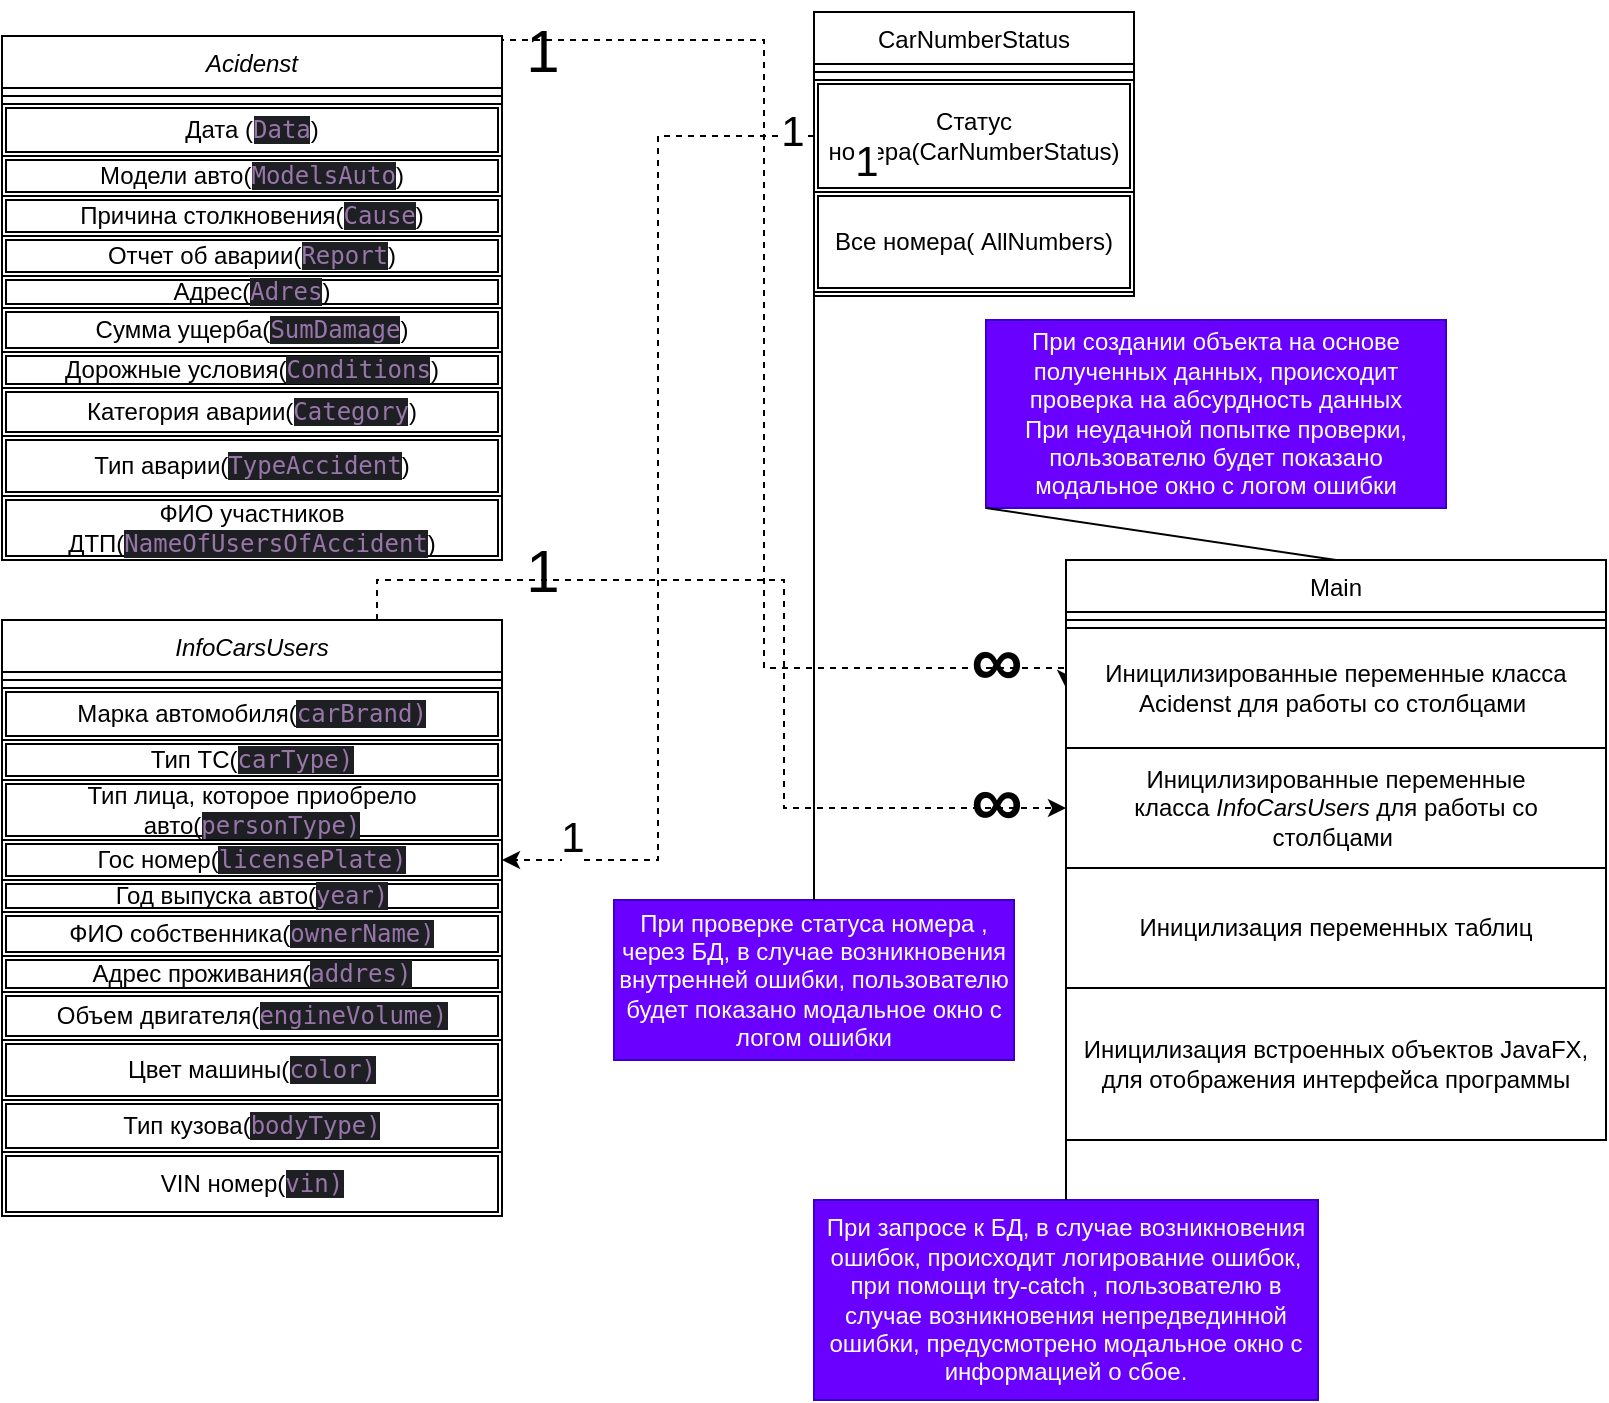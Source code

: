 <mxfile version="26.0.3">
  <diagram id="C5RBs43oDa-KdzZeNtuy" name="Page-1">
    <mxGraphModel dx="1392" dy="838" grid="1" gridSize="10" guides="1" tooltips="1" connect="1" arrows="1" fold="1" page="1" pageScale="1" pageWidth="827" pageHeight="1169" math="0" shadow="0">
      <root>
        <mxCell id="WIyWlLk6GJQsqaUBKTNV-0" />
        <mxCell id="WIyWlLk6GJQsqaUBKTNV-1" parent="WIyWlLk6GJQsqaUBKTNV-0" />
        <mxCell id="P7GsHejqBhay98m_hkJZ-60" style="edgeStyle=orthogonalEdgeStyle;rounded=0;orthogonalLoop=1;jettySize=auto;html=1;exitX=1;exitY=0;exitDx=0;exitDy=0;entryX=0;entryY=0.5;entryDx=0;entryDy=0;dashed=1;" edge="1" parent="WIyWlLk6GJQsqaUBKTNV-1" source="zkfFHV4jXpPFQw0GAbJ--0" target="P7GsHejqBhay98m_hkJZ-30">
          <mxGeometry relative="1" as="geometry">
            <Array as="points">
              <mxPoint x="258" y="20" />
              <mxPoint x="389" y="20" />
              <mxPoint x="389" y="334" />
            </Array>
          </mxGeometry>
        </mxCell>
        <mxCell id="zkfFHV4jXpPFQw0GAbJ--0" value="Acidenst" style="swimlane;fontStyle=2;align=center;verticalAlign=top;childLayout=stackLayout;horizontal=1;startSize=26;horizontalStack=0;resizeParent=1;resizeLast=0;collapsible=1;marginBottom=0;rounded=0;shadow=0;strokeWidth=1;" parent="WIyWlLk6GJQsqaUBKTNV-1" vertex="1">
          <mxGeometry x="8" y="18" width="250" height="262" as="geometry">
            <mxRectangle x="230" y="140" width="160" height="26" as="alternateBounds" />
          </mxGeometry>
        </mxCell>
        <mxCell id="zkfFHV4jXpPFQw0GAbJ--4" value="" style="line;html=1;strokeWidth=1;align=left;verticalAlign=middle;spacingTop=-1;spacingLeft=3;spacingRight=3;rotatable=0;labelPosition=right;points=[];portConstraint=eastwest;" parent="zkfFHV4jXpPFQw0GAbJ--0" vertex="1">
          <mxGeometry y="26" width="250" height="8" as="geometry" />
        </mxCell>
        <mxCell id="P7GsHejqBhay98m_hkJZ-2" value="Дата (&lt;span style=&quot;color: rgb(152, 118, 170); font-family: &amp;quot;JetBrains Mono&amp;quot;, monospace; background-color: rgb(30, 31, 34);&quot;&gt;Data&lt;/span&gt;&lt;span style=&quot;background-color: transparent; color: light-dark(rgb(0, 0, 0), rgb(255, 255, 255));&quot;&gt;)&lt;/span&gt;" style="shape=ext;double=1;rounded=0;whiteSpace=wrap;html=1;" vertex="1" parent="zkfFHV4jXpPFQw0GAbJ--0">
          <mxGeometry y="34" width="250" height="26" as="geometry" />
        </mxCell>
        <mxCell id="P7GsHejqBhay98m_hkJZ-3" value="Модели авто(&lt;span style=&quot;color: rgb(152, 118, 170); font-family: &amp;quot;JetBrains Mono&amp;quot;, monospace; background-color: rgb(30, 31, 34);&quot;&gt;ModelsAuto&lt;/span&gt;&lt;span style=&quot;background-color: transparent; color: light-dark(rgb(0, 0, 0), rgb(255, 255, 255));&quot;&gt;)&lt;/span&gt;" style="shape=ext;double=1;rounded=0;whiteSpace=wrap;html=1;" vertex="1" parent="zkfFHV4jXpPFQw0GAbJ--0">
          <mxGeometry y="60" width="250" height="20" as="geometry" />
        </mxCell>
        <mxCell id="P7GsHejqBhay98m_hkJZ-4" value="Причина столкновения(&lt;span style=&quot;color: rgb(152, 118, 170); font-family: &amp;quot;JetBrains Mono&amp;quot;, monospace; background-color: rgb(30, 31, 34);&quot;&gt;Cause&lt;/span&gt;&lt;span style=&quot;background-color: transparent; color: light-dark(rgb(0, 0, 0), rgb(255, 255, 255));&quot;&gt;)&lt;/span&gt;" style="shape=ext;double=1;rounded=0;whiteSpace=wrap;html=1;" vertex="1" parent="zkfFHV4jXpPFQw0GAbJ--0">
          <mxGeometry y="80" width="250" height="20" as="geometry" />
        </mxCell>
        <mxCell id="P7GsHejqBhay98m_hkJZ-6" value="Отчет об аварии(&lt;span style=&quot;color: rgb(152, 118, 170); font-family: &amp;quot;JetBrains Mono&amp;quot;, monospace; background-color: rgb(30, 31, 34);&quot;&gt;Report&lt;/span&gt;&lt;span style=&quot;background-color: transparent; color: light-dark(rgb(0, 0, 0), rgb(255, 255, 255));&quot;&gt;)&lt;/span&gt;" style="shape=ext;double=1;rounded=0;whiteSpace=wrap;html=1;" vertex="1" parent="zkfFHV4jXpPFQw0GAbJ--0">
          <mxGeometry y="100" width="250" height="20" as="geometry" />
        </mxCell>
        <mxCell id="P7GsHejqBhay98m_hkJZ-7" value="Адрес(&lt;span style=&quot;color: rgb(152, 118, 170); font-family: &amp;quot;JetBrains Mono&amp;quot;, monospace; background-color: rgb(30, 31, 34);&quot;&gt;Adres&lt;/span&gt;&lt;span style=&quot;background-color: transparent; color: light-dark(rgb(0, 0, 0), rgb(255, 255, 255));&quot;&gt;)&lt;/span&gt;" style="shape=ext;double=1;rounded=0;whiteSpace=wrap;html=1;" vertex="1" parent="zkfFHV4jXpPFQw0GAbJ--0">
          <mxGeometry y="120" width="250" height="16" as="geometry" />
        </mxCell>
        <mxCell id="P7GsHejqBhay98m_hkJZ-8" value="Сумма ущерба(&lt;span style=&quot;color: rgb(152, 118, 170); font-family: &amp;quot;JetBrains Mono&amp;quot;, monospace; background-color: rgb(30, 31, 34);&quot;&gt;SumDamage&lt;/span&gt;&lt;span style=&quot;background-color: transparent; color: light-dark(rgb(0, 0, 0), rgb(255, 255, 255));&quot;&gt;)&lt;/span&gt;" style="shape=ext;double=1;rounded=0;whiteSpace=wrap;html=1;" vertex="1" parent="zkfFHV4jXpPFQw0GAbJ--0">
          <mxGeometry y="136" width="250" height="22" as="geometry" />
        </mxCell>
        <mxCell id="P7GsHejqBhay98m_hkJZ-9" value="Дорожные условия(&lt;span style=&quot;color: rgb(152, 118, 170); font-family: &amp;quot;JetBrains Mono&amp;quot;, monospace; background-color: rgb(30, 31, 34);&quot;&gt;Conditions&lt;/span&gt;&lt;span style=&quot;background-color: transparent; color: light-dark(rgb(0, 0, 0), rgb(255, 255, 255));&quot;&gt;)&lt;/span&gt;" style="shape=ext;double=1;rounded=0;whiteSpace=wrap;html=1;" vertex="1" parent="zkfFHV4jXpPFQw0GAbJ--0">
          <mxGeometry y="158" width="250" height="18" as="geometry" />
        </mxCell>
        <mxCell id="P7GsHejqBhay98m_hkJZ-10" value="Категория аварии(&lt;span style=&quot;color: rgb(152, 118, 170); font-family: &amp;quot;JetBrains Mono&amp;quot;, monospace; background-color: rgb(30, 31, 34);&quot;&gt;Category&lt;/span&gt;&lt;span style=&quot;background-color: transparent; color: light-dark(rgb(0, 0, 0), rgb(255, 255, 255));&quot;&gt;)&lt;/span&gt;" style="shape=ext;double=1;rounded=0;whiteSpace=wrap;html=1;" vertex="1" parent="zkfFHV4jXpPFQw0GAbJ--0">
          <mxGeometry y="176" width="250" height="24" as="geometry" />
        </mxCell>
        <mxCell id="P7GsHejqBhay98m_hkJZ-11" value="Тип аварии(&lt;span style=&quot;color: rgb(152, 118, 170); font-family: &amp;quot;JetBrains Mono&amp;quot;, monospace; background-color: rgb(30, 31, 34);&quot;&gt;TypeAccident&lt;/span&gt;&lt;span style=&quot;background-color: transparent; color: light-dark(rgb(0, 0, 0), rgb(255, 255, 255));&quot;&gt;)&lt;/span&gt;" style="shape=ext;double=1;rounded=0;whiteSpace=wrap;html=1;" vertex="1" parent="zkfFHV4jXpPFQw0GAbJ--0">
          <mxGeometry y="200" width="250" height="30" as="geometry" />
        </mxCell>
        <mxCell id="P7GsHejqBhay98m_hkJZ-13" value="ФИО участников ДТП(&lt;span style=&quot;color: rgb(152, 118, 170); font-family: &amp;quot;JetBrains Mono&amp;quot;, monospace; background-color: rgb(30, 31, 34);&quot;&gt;NameOfUsersOfAccident&lt;/span&gt;&lt;span style=&quot;background-color: transparent; color: light-dark(rgb(0, 0, 0), rgb(255, 255, 255));&quot;&gt;)&lt;/span&gt;" style="shape=ext;double=1;rounded=0;whiteSpace=wrap;html=1;" vertex="1" parent="zkfFHV4jXpPFQw0GAbJ--0">
          <mxGeometry y="230" width="250" height="32" as="geometry" />
        </mxCell>
        <mxCell id="P7GsHejqBhay98m_hkJZ-61" style="edgeStyle=orthogonalEdgeStyle;rounded=0;orthogonalLoop=1;jettySize=auto;html=1;exitX=1;exitY=0.25;exitDx=0;exitDy=0;entryX=1;entryY=0.25;entryDx=0;entryDy=0;" edge="1" parent="zkfFHV4jXpPFQw0GAbJ--0" source="zkfFHV4jXpPFQw0GAbJ--0" target="P7GsHejqBhay98m_hkJZ-3">
          <mxGeometry relative="1" as="geometry" />
        </mxCell>
        <mxCell id="zkfFHV4jXpPFQw0GAbJ--13" value="Main" style="swimlane;fontStyle=0;align=center;verticalAlign=top;childLayout=stackLayout;horizontal=1;startSize=26;horizontalStack=0;resizeParent=1;resizeLast=0;collapsible=1;marginBottom=0;rounded=0;shadow=0;strokeWidth=1;" parent="WIyWlLk6GJQsqaUBKTNV-1" vertex="1">
          <mxGeometry x="540" y="280" width="270" height="290" as="geometry">
            <mxRectangle x="340" y="380" width="170" height="26" as="alternateBounds" />
          </mxGeometry>
        </mxCell>
        <mxCell id="zkfFHV4jXpPFQw0GAbJ--15" value="" style="line;html=1;strokeWidth=1;align=left;verticalAlign=middle;spacingTop=-1;spacingLeft=3;spacingRight=3;rotatable=0;labelPosition=right;points=[];portConstraint=eastwest;" parent="zkfFHV4jXpPFQw0GAbJ--13" vertex="1">
          <mxGeometry y="26" width="270" height="8" as="geometry" />
        </mxCell>
        <mxCell id="P7GsHejqBhay98m_hkJZ-30" value="Иницилизированные переменные класса Acidenst для работы со столбцами&amp;nbsp;" style="rounded=0;whiteSpace=wrap;html=1;" vertex="1" parent="zkfFHV4jXpPFQw0GAbJ--13">
          <mxGeometry y="34" width="270" height="60" as="geometry" />
        </mxCell>
        <mxCell id="P7GsHejqBhay98m_hkJZ-39" value="Иницилизированные переменные класса&amp;nbsp;&lt;span style=&quot;font-style: italic; text-wrap-mode: nowrap;&quot;&gt;InfoCarsUsers&lt;/span&gt;&amp;nbsp;для работы со столбцами&amp;nbsp;" style="rounded=0;whiteSpace=wrap;html=1;" vertex="1" parent="zkfFHV4jXpPFQw0GAbJ--13">
          <mxGeometry y="94" width="270" height="60" as="geometry" />
        </mxCell>
        <mxCell id="P7GsHejqBhay98m_hkJZ-31" value="Иницилизация переменных таблиц" style="rounded=0;whiteSpace=wrap;html=1;" vertex="1" parent="zkfFHV4jXpPFQw0GAbJ--13">
          <mxGeometry y="154" width="270" height="60" as="geometry" />
        </mxCell>
        <mxCell id="P7GsHejqBhay98m_hkJZ-32" value="Иницилизация встроенных объектов JavaFX, для отображения интерфейса программы" style="rounded=0;whiteSpace=wrap;html=1;" vertex="1" parent="zkfFHV4jXpPFQw0GAbJ--13">
          <mxGeometry y="214" width="270" height="76" as="geometry" />
        </mxCell>
        <mxCell id="zkfFHV4jXpPFQw0GAbJ--17" value="CarNumberStatus" style="swimlane;fontStyle=0;align=center;verticalAlign=top;childLayout=stackLayout;horizontal=1;startSize=26;horizontalStack=0;resizeParent=1;resizeLast=0;collapsible=1;marginBottom=0;rounded=0;shadow=0;strokeWidth=1;" parent="WIyWlLk6GJQsqaUBKTNV-1" vertex="1">
          <mxGeometry x="414" y="6" width="160" height="142" as="geometry">
            <mxRectangle x="550" y="140" width="160" height="26" as="alternateBounds" />
          </mxGeometry>
        </mxCell>
        <mxCell id="zkfFHV4jXpPFQw0GAbJ--23" value="" style="line;html=1;strokeWidth=1;align=left;verticalAlign=middle;spacingTop=-1;spacingLeft=3;spacingRight=3;rotatable=0;labelPosition=right;points=[];portConstraint=eastwest;" parent="zkfFHV4jXpPFQw0GAbJ--17" vertex="1">
          <mxGeometry y="26" width="160" height="8" as="geometry" />
        </mxCell>
        <mxCell id="P7GsHejqBhay98m_hkJZ-14" value="Статус номера(CarNumberStatus)" style="shape=ext;double=1;rounded=0;whiteSpace=wrap;html=1;" vertex="1" parent="zkfFHV4jXpPFQw0GAbJ--17">
          <mxGeometry y="34" width="160" height="56" as="geometry" />
        </mxCell>
        <mxCell id="P7GsHejqBhay98m_hkJZ-15" value="Все номера( AllNumbers)" style="shape=ext;double=1;rounded=0;whiteSpace=wrap;html=1;" vertex="1" parent="zkfFHV4jXpPFQw0GAbJ--17">
          <mxGeometry y="90" width="160" height="50" as="geometry" />
        </mxCell>
        <mxCell id="P7GsHejqBhay98m_hkJZ-17" value="InfoCarsUsers" style="swimlane;fontStyle=2;align=center;verticalAlign=top;childLayout=stackLayout;horizontal=1;startSize=26;horizontalStack=0;resizeParent=1;resizeLast=0;collapsible=1;marginBottom=0;rounded=0;shadow=0;strokeWidth=1;" vertex="1" parent="WIyWlLk6GJQsqaUBKTNV-1">
          <mxGeometry x="8" y="310" width="250" height="298" as="geometry">
            <mxRectangle x="230" y="140" width="160" height="26" as="alternateBounds" />
          </mxGeometry>
        </mxCell>
        <mxCell id="P7GsHejqBhay98m_hkJZ-18" value="" style="line;html=1;strokeWidth=1;align=left;verticalAlign=middle;spacingTop=-1;spacingLeft=3;spacingRight=3;rotatable=0;labelPosition=right;points=[];portConstraint=eastwest;" vertex="1" parent="P7GsHejqBhay98m_hkJZ-17">
          <mxGeometry y="26" width="250" height="8" as="geometry" />
        </mxCell>
        <mxCell id="P7GsHejqBhay98m_hkJZ-19" value="Марка автомобиля(&lt;span style=&quot;color: rgb(152, 118, 170); font-family: &amp;quot;JetBrains Mono&amp;quot;, monospace; background-color: rgb(30, 31, 34);&quot;&gt;carBrand)&lt;/span&gt;" style="shape=ext;double=1;rounded=0;whiteSpace=wrap;html=1;" vertex="1" parent="P7GsHejqBhay98m_hkJZ-17">
          <mxGeometry y="34" width="250" height="26" as="geometry" />
        </mxCell>
        <mxCell id="P7GsHejqBhay98m_hkJZ-20" value="Тип ТС(&lt;span style=&quot;color: rgb(152, 118, 170); font-family: &amp;quot;JetBrains Mono&amp;quot;, monospace; background-color: rgb(30, 31, 34);&quot;&gt;carType)&lt;/span&gt;" style="shape=ext;double=1;rounded=0;whiteSpace=wrap;html=1;" vertex="1" parent="P7GsHejqBhay98m_hkJZ-17">
          <mxGeometry y="60" width="250" height="20" as="geometry" />
        </mxCell>
        <mxCell id="P7GsHejqBhay98m_hkJZ-21" value="Тип лица, которое приобрело авто(&lt;span style=&quot;color: rgb(152, 118, 170); font-family: &amp;quot;JetBrains Mono&amp;quot;, monospace; background-color: rgb(30, 31, 34);&quot;&gt;personType)&lt;/span&gt;" style="shape=ext;double=1;rounded=0;whiteSpace=wrap;html=1;" vertex="1" parent="P7GsHejqBhay98m_hkJZ-17">
          <mxGeometry y="80" width="250" height="30" as="geometry" />
        </mxCell>
        <mxCell id="P7GsHejqBhay98m_hkJZ-22" value="Гос номер(&lt;span style=&quot;color: rgb(152, 118, 170); font-family: &amp;quot;JetBrains Mono&amp;quot;, monospace; background-color: rgb(30, 31, 34);&quot;&gt;licensePlate)&lt;/span&gt;" style="shape=ext;double=1;rounded=0;whiteSpace=wrap;html=1;" vertex="1" parent="P7GsHejqBhay98m_hkJZ-17">
          <mxGeometry y="110" width="250" height="20" as="geometry" />
        </mxCell>
        <mxCell id="P7GsHejqBhay98m_hkJZ-23" value="Год выпуска авто(&lt;span style=&quot;color: rgb(152, 118, 170); font-family: &amp;quot;JetBrains Mono&amp;quot;, monospace; background-color: rgb(30, 31, 34);&quot;&gt;year)&lt;/span&gt;" style="shape=ext;double=1;rounded=0;whiteSpace=wrap;html=1;" vertex="1" parent="P7GsHejqBhay98m_hkJZ-17">
          <mxGeometry y="130" width="250" height="16" as="geometry" />
        </mxCell>
        <mxCell id="P7GsHejqBhay98m_hkJZ-24" value="ФИО собственника(&lt;span style=&quot;color: rgb(152, 118, 170); font-family: &amp;quot;JetBrains Mono&amp;quot;, monospace; background-color: rgb(30, 31, 34);&quot;&gt;ownerName)&lt;/span&gt;" style="shape=ext;double=1;rounded=0;whiteSpace=wrap;html=1;" vertex="1" parent="P7GsHejqBhay98m_hkJZ-17">
          <mxGeometry y="146" width="250" height="22" as="geometry" />
        </mxCell>
        <mxCell id="P7GsHejqBhay98m_hkJZ-25" value="Адрес проживания(&lt;span style=&quot;color: rgb(152, 118, 170); font-family: &amp;quot;JetBrains Mono&amp;quot;, monospace; background-color: rgb(30, 31, 34);&quot;&gt;addres)&lt;/span&gt;" style="shape=ext;double=1;rounded=0;whiteSpace=wrap;html=1;" vertex="1" parent="P7GsHejqBhay98m_hkJZ-17">
          <mxGeometry y="168" width="250" height="18" as="geometry" />
        </mxCell>
        <mxCell id="P7GsHejqBhay98m_hkJZ-26" value="Объем двигателя(&lt;span style=&quot;color: rgb(152, 118, 170); font-family: &amp;quot;JetBrains Mono&amp;quot;, monospace; background-color: rgb(30, 31, 34);&quot;&gt;engineVolume)&lt;/span&gt;" style="shape=ext;double=1;rounded=0;whiteSpace=wrap;html=1;" vertex="1" parent="P7GsHejqBhay98m_hkJZ-17">
          <mxGeometry y="186" width="250" height="24" as="geometry" />
        </mxCell>
        <mxCell id="P7GsHejqBhay98m_hkJZ-27" value="Цвет машины(&lt;span style=&quot;color: rgb(152, 118, 170); font-family: &amp;quot;JetBrains Mono&amp;quot;, monospace; background-color: rgb(30, 31, 34);&quot;&gt;color)&lt;/span&gt;" style="shape=ext;double=1;rounded=0;whiteSpace=wrap;html=1;" vertex="1" parent="P7GsHejqBhay98m_hkJZ-17">
          <mxGeometry y="210" width="250" height="30" as="geometry" />
        </mxCell>
        <mxCell id="P7GsHejqBhay98m_hkJZ-28" value="Тип кузова(&lt;span style=&quot;color: rgb(152, 118, 170); font-family: &amp;quot;JetBrains Mono&amp;quot;, monospace; background-color: rgb(30, 31, 34);&quot;&gt;bodyType)&lt;/span&gt;" style="shape=ext;double=1;rounded=0;whiteSpace=wrap;html=1;" vertex="1" parent="P7GsHejqBhay98m_hkJZ-17">
          <mxGeometry y="240" width="250" height="26" as="geometry" />
        </mxCell>
        <mxCell id="P7GsHejqBhay98m_hkJZ-29" value="VIN номер(&lt;span style=&quot;color: rgb(152, 118, 170); font-family: &amp;quot;JetBrains Mono&amp;quot;, monospace; background-color: rgb(30, 31, 34);&quot;&gt;vin)&lt;/span&gt;" style="shape=ext;double=1;rounded=0;whiteSpace=wrap;html=1;" vertex="1" parent="P7GsHejqBhay98m_hkJZ-17">
          <mxGeometry y="266" width="250" height="32" as="geometry" />
        </mxCell>
        <mxCell id="P7GsHejqBhay98m_hkJZ-46" value="" style="group" vertex="1" connectable="0" parent="WIyWlLk6GJQsqaUBKTNV-1">
          <mxGeometry x="439.997" y="80.0" as="geometry" />
        </mxCell>
        <mxCell id="P7GsHejqBhay98m_hkJZ-34" style="edgeStyle=orthogonalEdgeStyle;rounded=0;orthogonalLoop=1;jettySize=auto;html=1;exitX=0;exitY=0.5;exitDx=0;exitDy=0;entryX=1;entryY=0.5;entryDx=0;entryDy=0;dashed=1;" edge="1" parent="P7GsHejqBhay98m_hkJZ-46" source="P7GsHejqBhay98m_hkJZ-14" target="P7GsHejqBhay98m_hkJZ-22">
          <mxGeometry relative="1" as="geometry" />
        </mxCell>
        <mxCell id="P7GsHejqBhay98m_hkJZ-35" value="&lt;font style=&quot;font-size: 21px;&quot;&gt;1&lt;/font&gt;" style="edgeLabel;html=1;align=center;verticalAlign=middle;resizable=0;points=[];" vertex="1" connectable="0" parent="P7GsHejqBhay98m_hkJZ-34">
          <mxGeometry x="-0.915" y="3" relative="1" as="geometry">
            <mxPoint x="-99" y="347" as="offset" />
          </mxGeometry>
        </mxCell>
        <mxCell id="P7GsHejqBhay98m_hkJZ-36" value="&lt;font style=&quot;font-size: 21px;&quot;&gt;1&lt;/font&gt;" style="edgeLabel;html=1;align=center;verticalAlign=middle;resizable=0;points=[];" vertex="1" connectable="0" parent="P7GsHejqBhay98m_hkJZ-46">
          <mxGeometry as="geometry" />
        </mxCell>
        <mxCell id="P7GsHejqBhay98m_hkJZ-47" value="При создании объекта на основе полученных данных, происходит проверка на абсурдность данных&lt;div&gt;При неудачной попытке проверки, пользователю будет показано модальное окно с логом ошибки&lt;/div&gt;" style="rounded=0;whiteSpace=wrap;html=1;fillColor=#6a00ff;fontColor=#ffffff;strokeColor=#3700CC;" vertex="1" parent="WIyWlLk6GJQsqaUBKTNV-1">
          <mxGeometry x="500" y="160" width="230" height="94" as="geometry" />
        </mxCell>
        <mxCell id="P7GsHejqBhay98m_hkJZ-48" value="" style="endArrow=none;html=1;rounded=0;exitX=0;exitY=1;exitDx=0;exitDy=0;entryX=0.5;entryY=0;entryDx=0;entryDy=0;" edge="1" parent="WIyWlLk6GJQsqaUBKTNV-1" source="P7GsHejqBhay98m_hkJZ-47" target="zkfFHV4jXpPFQw0GAbJ--13">
          <mxGeometry width="50" height="50" relative="1" as="geometry">
            <mxPoint x="330" y="430" as="sourcePoint" />
            <mxPoint x="410" y="540" as="targetPoint" />
          </mxGeometry>
        </mxCell>
        <mxCell id="P7GsHejqBhay98m_hkJZ-49" value="При проверке статуса номера , через БД, в случае возникновения внутренней ошибки, пользователю будет показано модальное окно с логом ошибки" style="rounded=0;whiteSpace=wrap;html=1;fillColor=#6a00ff;fontColor=#ffffff;strokeColor=#3700CC;" vertex="1" parent="WIyWlLk6GJQsqaUBKTNV-1">
          <mxGeometry x="314" y="450" width="200" height="80" as="geometry" />
        </mxCell>
        <mxCell id="P7GsHejqBhay98m_hkJZ-50" value="" style="endArrow=none;html=1;rounded=0;exitX=0.5;exitY=0;exitDx=0;exitDy=0;entryX=0;entryY=1;entryDx=0;entryDy=0;" edge="1" parent="WIyWlLk6GJQsqaUBKTNV-1" source="P7GsHejqBhay98m_hkJZ-49" target="P7GsHejqBhay98m_hkJZ-15">
          <mxGeometry width="50" height="50" relative="1" as="geometry">
            <mxPoint x="468" y="520" as="sourcePoint" />
            <mxPoint x="393" y="569" as="targetPoint" />
          </mxGeometry>
        </mxCell>
        <mxCell id="P7GsHejqBhay98m_hkJZ-51" value="При запросе к БД, в случае возникновения ошибок, происходит логирование ошибок, при помощи try-catch , пользователю в случае возникновения непредвединной ошибки, предусмотрено модальное окно с информацией о сбое." style="rounded=0;whiteSpace=wrap;html=1;fillColor=#6a00ff;fontColor=#ffffff;strokeColor=#3700CC;" vertex="1" parent="WIyWlLk6GJQsqaUBKTNV-1">
          <mxGeometry x="414" y="600" width="252" height="100" as="geometry" />
        </mxCell>
        <mxCell id="P7GsHejqBhay98m_hkJZ-52" value="" style="endArrow=none;html=1;rounded=0;exitX=0;exitY=1;exitDx=0;exitDy=0;entryX=0.5;entryY=0;entryDx=0;entryDy=0;" edge="1" parent="WIyWlLk6GJQsqaUBKTNV-1" source="zkfFHV4jXpPFQw0GAbJ--13" target="P7GsHejqBhay98m_hkJZ-51">
          <mxGeometry width="50" height="50" relative="1" as="geometry">
            <mxPoint x="505" y="550" as="sourcePoint" />
            <mxPoint x="430" y="599" as="targetPoint" />
          </mxGeometry>
        </mxCell>
        <mxCell id="P7GsHejqBhay98m_hkJZ-55" value="" style="edgeStyle=orthogonalEdgeStyle;rounded=0;orthogonalLoop=1;jettySize=auto;html=1;exitX=0.75;exitY=0;exitDx=0;exitDy=0;entryX=0;entryY=0.5;entryDx=0;entryDy=0;dashed=1;" edge="1" parent="WIyWlLk6GJQsqaUBKTNV-1" source="P7GsHejqBhay98m_hkJZ-17" target="P7GsHejqBhay98m_hkJZ-39">
          <mxGeometry relative="1" as="geometry">
            <mxPoint x="454" y="637" as="sourcePoint" />
            <mxPoint x="468" y="394" as="targetPoint" />
            <Array as="points" />
          </mxGeometry>
        </mxCell>
        <mxCell id="P7GsHejqBhay98m_hkJZ-57" value="&lt;font style=&quot;font-size: 30px;&quot;&gt;1&lt;/font&gt;" style="text;html=1;align=center;verticalAlign=middle;resizable=0;points=[];autosize=1;strokeColor=none;fillColor=none;" vertex="1" parent="WIyWlLk6GJQsqaUBKTNV-1">
          <mxGeometry x="258" width="40" height="50" as="geometry" />
        </mxCell>
        <mxCell id="P7GsHejqBhay98m_hkJZ-62" value="&lt;span lang=&quot;ru&quot; class=&quot;BxUVEf ILfuVd&quot;&gt;&lt;b&gt;&lt;font style=&quot;font-size: 36px;&quot;&gt;∞&lt;/font&gt;&lt;/b&gt;&lt;/span&gt;" style="text;html=1;align=center;verticalAlign=middle;resizable=0;points=[];autosize=1;strokeColor=none;fillColor=none;" vertex="1" parent="WIyWlLk6GJQsqaUBKTNV-1">
          <mxGeometry x="480" y="300" width="50" height="60" as="geometry" />
        </mxCell>
        <mxCell id="P7GsHejqBhay98m_hkJZ-64" value="&lt;span lang=&quot;ru&quot; class=&quot;BxUVEf ILfuVd&quot;&gt;&lt;b&gt;&lt;font style=&quot;font-size: 36px;&quot;&gt;∞&lt;/font&gt;&lt;/b&gt;&lt;/span&gt;" style="text;html=1;align=center;verticalAlign=middle;resizable=0;points=[];autosize=1;strokeColor=none;fillColor=none;" vertex="1" parent="WIyWlLk6GJQsqaUBKTNV-1">
          <mxGeometry x="480" y="370" width="50" height="60" as="geometry" />
        </mxCell>
        <mxCell id="P7GsHejqBhay98m_hkJZ-65" value="&lt;font style=&quot;font-size: 30px;&quot;&gt;1&lt;/font&gt;" style="text;html=1;align=center;verticalAlign=middle;resizable=0;points=[];autosize=1;strokeColor=none;fillColor=none;" vertex="1" parent="WIyWlLk6GJQsqaUBKTNV-1">
          <mxGeometry x="258" y="260" width="40" height="50" as="geometry" />
        </mxCell>
        <mxCell id="P7GsHejqBhay98m_hkJZ-66" value="&lt;font style=&quot;font-size: 21px;&quot;&gt;1&lt;/font&gt;" style="edgeLabel;html=1;align=center;verticalAlign=middle;resizable=0;points=[];" vertex="1" connectable="0" parent="WIyWlLk6GJQsqaUBKTNV-1">
          <mxGeometry x="380" y="170" as="geometry">
            <mxPoint x="23" y="-105" as="offset" />
          </mxGeometry>
        </mxCell>
      </root>
    </mxGraphModel>
  </diagram>
</mxfile>

